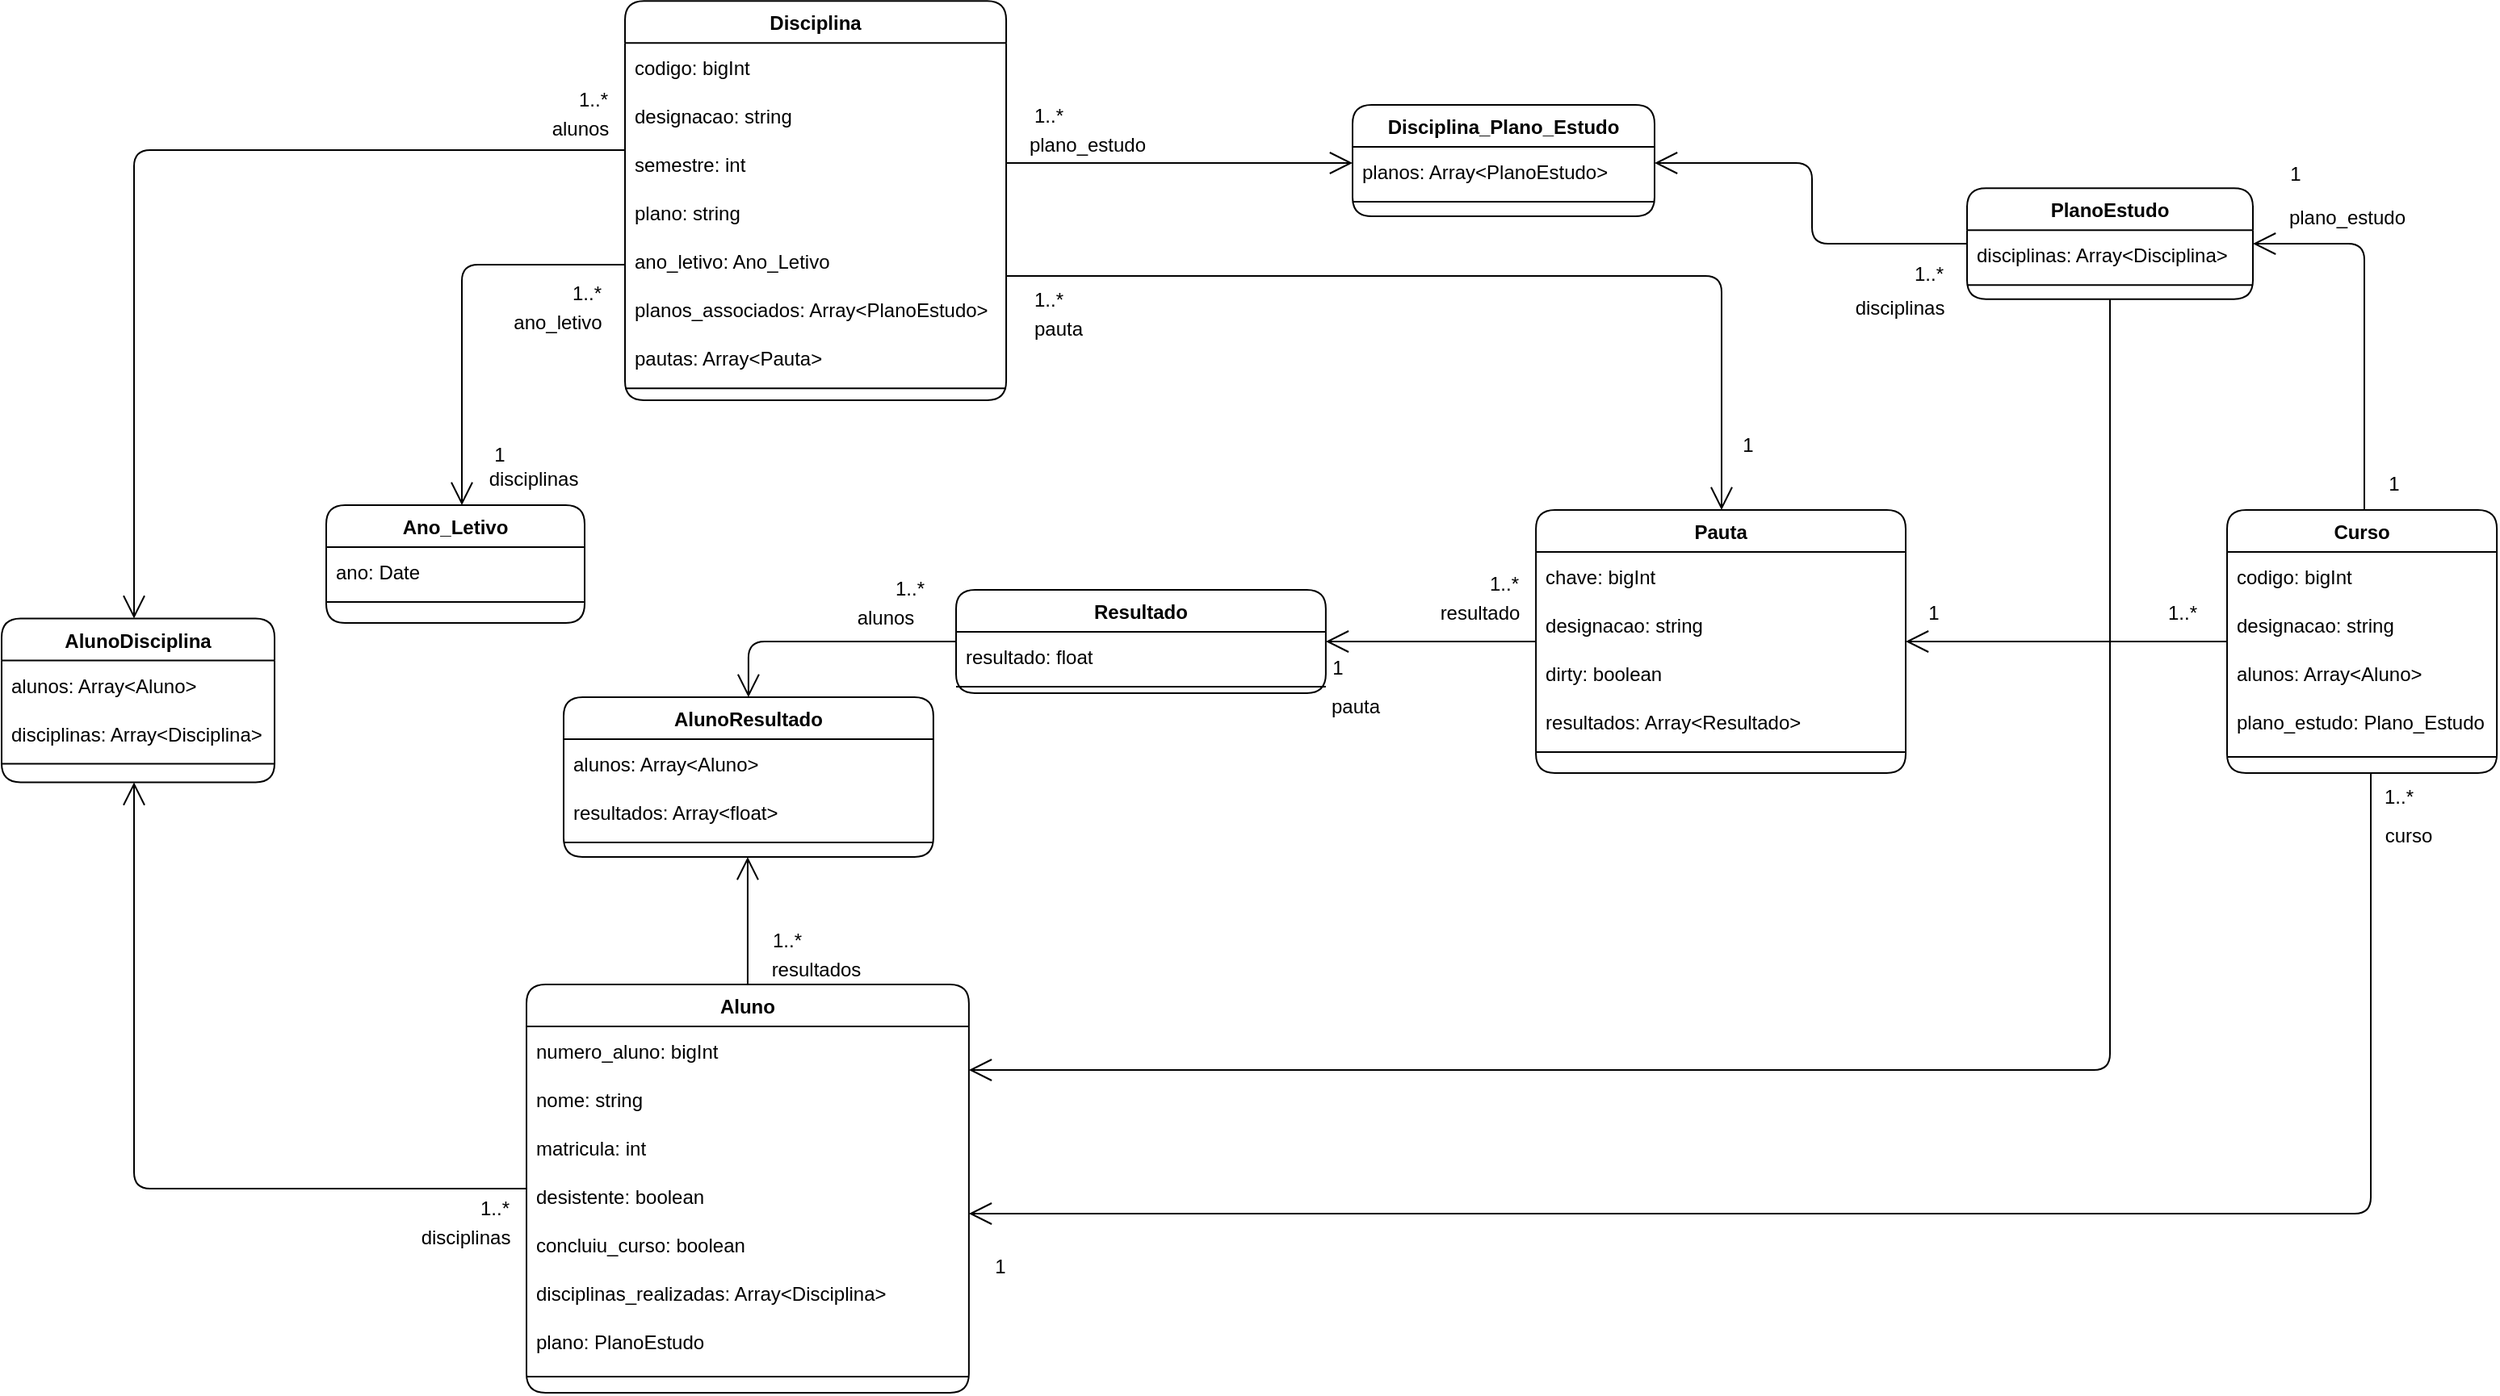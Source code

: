 <mxfile version="15.8.7" type="device" pages="2"><diagram id="C5RBs43oDa-KdzZeNtuy" name="Domain"><mxGraphModel dx="2878" dy="1065" grid="0" gridSize="10" guides="1" tooltips="1" connect="1" arrows="1" fold="1" page="0" pageScale="1" pageWidth="827" pageHeight="1169" background="#ffffff" math="0" shadow="0"><root><mxCell id="WIyWlLk6GJQsqaUBKTNV-0"/><mxCell id="WIyWlLk6GJQsqaUBKTNV-1" parent="WIyWlLk6GJQsqaUBKTNV-0"/><mxCell id="zkfFHV4jXpPFQw0GAbJ--6" value="Aluno" style="swimlane;fontStyle=1;align=center;verticalAlign=top;childLayout=stackLayout;horizontal=1;startSize=26;horizontalStack=0;resizeParent=1;resizeLast=0;collapsible=1;marginBottom=0;shadow=0;strokeWidth=1;rounded=1;" parent="WIyWlLk6GJQsqaUBKTNV-1" vertex="1"><mxGeometry x="-843" y="703" width="273.94" height="253" as="geometry"><mxRectangle x="130" y="380" width="160" height="26" as="alternateBounds"/></mxGeometry></mxCell><mxCell id="UR2TJBWsBLScbNiVcRSA-15" value="numero_aluno: bigInt" style="text;strokeColor=none;fillColor=none;align=left;verticalAlign=middle;spacingLeft=4;spacingRight=4;overflow=hidden;points=[[0,0.5],[1,0.5]];portConstraint=eastwest;rotatable=0;rounded=1;" parent="zkfFHV4jXpPFQw0GAbJ--6" vertex="1"><mxGeometry y="26" width="273.94" height="30" as="geometry"/></mxCell><mxCell id="UR2TJBWsBLScbNiVcRSA-27" value="nome: string" style="text;strokeColor=none;fillColor=none;align=left;verticalAlign=middle;spacingLeft=4;spacingRight=4;overflow=hidden;points=[[0,0.5],[1,0.5]];portConstraint=eastwest;rotatable=0;rounded=1;" parent="zkfFHV4jXpPFQw0GAbJ--6" vertex="1"><mxGeometry y="56" width="273.94" height="30" as="geometry"/></mxCell><mxCell id="UR2TJBWsBLScbNiVcRSA-31" value="matricula: int" style="text;strokeColor=none;fillColor=none;align=left;verticalAlign=middle;spacingLeft=4;spacingRight=4;overflow=hidden;points=[[0,0.5],[1,0.5]];portConstraint=eastwest;rotatable=0;rounded=1;" parent="zkfFHV4jXpPFQw0GAbJ--6" vertex="1"><mxGeometry y="86" width="273.94" height="30" as="geometry"/></mxCell><mxCell id="UR2TJBWsBLScbNiVcRSA-49" value="desistente: boolean" style="text;strokeColor=none;fillColor=none;align=left;verticalAlign=middle;spacingLeft=4;spacingRight=4;overflow=hidden;points=[[0,0.5],[1,0.5]];portConstraint=eastwest;rotatable=0;rounded=1;" parent="zkfFHV4jXpPFQw0GAbJ--6" vertex="1"><mxGeometry y="116" width="273.94" height="30" as="geometry"/></mxCell><mxCell id="Pr2icEyisTqmWsnyDcO9-23" value="concluiu_curso: boolean" style="text;strokeColor=none;fillColor=none;align=left;verticalAlign=middle;spacingLeft=4;spacingRight=4;overflow=hidden;points=[[0,0.5],[1,0.5]];portConstraint=eastwest;rotatable=0;rounded=1;" parent="zkfFHV4jXpPFQw0GAbJ--6" vertex="1"><mxGeometry y="146" width="273.94" height="30" as="geometry"/></mxCell><mxCell id="UR2TJBWsBLScbNiVcRSA-32" value="disciplinas_realizadas: Array&lt;Disciplina&gt;" style="text;strokeColor=none;fillColor=none;align=left;verticalAlign=middle;spacingLeft=4;spacingRight=4;overflow=hidden;points=[[0,0.5],[1,0.5]];portConstraint=eastwest;rotatable=0;rounded=1;" parent="zkfFHV4jXpPFQw0GAbJ--6" vertex="1"><mxGeometry y="176" width="273.94" height="30" as="geometry"/></mxCell><mxCell id="uTA94WAb0osCj5oo_hm_-12" value="plano: PlanoEstudo" style="text;strokeColor=none;fillColor=none;align=left;verticalAlign=middle;spacingLeft=4;spacingRight=4;overflow=hidden;points=[[0,0.5],[1,0.5]];portConstraint=eastwest;rotatable=0;rounded=1;" parent="zkfFHV4jXpPFQw0GAbJ--6" vertex="1"><mxGeometry y="206" width="273.94" height="30" as="geometry"/></mxCell><mxCell id="zkfFHV4jXpPFQw0GAbJ--9" value="" style="line;html=1;strokeWidth=1;align=left;verticalAlign=middle;spacingTop=-1;spacingLeft=3;spacingRight=3;rotatable=0;labelPosition=right;points=[];portConstraint=eastwest;rounded=1;" parent="zkfFHV4jXpPFQw0GAbJ--6" vertex="1"><mxGeometry y="236" width="273.94" height="14" as="geometry"/></mxCell><mxCell id="zkfFHV4jXpPFQw0GAbJ--13" value="Disciplina" style="swimlane;fontStyle=1;align=center;verticalAlign=top;childLayout=stackLayout;horizontal=1;startSize=26;horizontalStack=0;resizeParent=1;resizeLast=0;collapsible=1;marginBottom=0;shadow=0;strokeWidth=1;rounded=1;" parent="WIyWlLk6GJQsqaUBKTNV-1" vertex="1"><mxGeometry x="-782" y="93.63" width="236.03" height="247.37" as="geometry"><mxRectangle x="340" y="380" width="170" height="26" as="alternateBounds"/></mxGeometry></mxCell><mxCell id="UR2TJBWsBLScbNiVcRSA-8" value="codigo: bigInt" style="text;strokeColor=none;fillColor=none;align=left;verticalAlign=middle;spacingLeft=4;spacingRight=4;overflow=hidden;points=[[0,0.5],[1,0.5]];portConstraint=eastwest;rotatable=0;rounded=1;" parent="zkfFHV4jXpPFQw0GAbJ--13" vertex="1"><mxGeometry y="26" width="236.03" height="30" as="geometry"/></mxCell><mxCell id="UR2TJBWsBLScbNiVcRSA-9" value="designacao: string" style="text;strokeColor=none;fillColor=none;align=left;verticalAlign=middle;spacingLeft=4;spacingRight=4;overflow=hidden;points=[[0,0.5],[1,0.5]];portConstraint=eastwest;rotatable=0;rounded=1;" parent="zkfFHV4jXpPFQw0GAbJ--13" vertex="1"><mxGeometry y="56" width="236.03" height="30" as="geometry"/></mxCell><mxCell id="UR2TJBWsBLScbNiVcRSA-10" value="semestre: int" style="text;strokeColor=none;fillColor=none;align=left;verticalAlign=middle;spacingLeft=4;spacingRight=4;overflow=hidden;points=[[0,0.5],[1,0.5]];portConstraint=eastwest;rotatable=0;rounded=1;" parent="zkfFHV4jXpPFQw0GAbJ--13" vertex="1"><mxGeometry y="86" width="236.03" height="30" as="geometry"/></mxCell><mxCell id="UR2TJBWsBLScbNiVcRSA-11" value="plano: string" style="text;strokeColor=none;fillColor=none;align=left;verticalAlign=middle;spacingLeft=4;spacingRight=4;overflow=hidden;points=[[0,0.5],[1,0.5]];portConstraint=eastwest;rotatable=0;rounded=1;" parent="zkfFHV4jXpPFQw0GAbJ--13" vertex="1"><mxGeometry y="116" width="236.03" height="30" as="geometry"/></mxCell><mxCell id="DG8GQb8gX4Vhp76S3yIj-17" value="ano_letivo: Ano_Letivo" style="text;strokeColor=none;fillColor=none;align=left;verticalAlign=middle;spacingLeft=4;spacingRight=4;overflow=hidden;points=[[0,0.5],[1,0.5]];portConstraint=eastwest;rotatable=0;rounded=1;" parent="zkfFHV4jXpPFQw0GAbJ--13" vertex="1"><mxGeometry y="146" width="236.03" height="30" as="geometry"/></mxCell><mxCell id="5sU9hyj2ACR6eSn5Ot_G-29" value="planos_associados: Array&lt;PlanoEstudo&gt;" style="text;strokeColor=none;fillColor=none;align=left;verticalAlign=middle;spacingLeft=4;spacingRight=4;overflow=hidden;points=[[0,0.5],[1,0.5]];portConstraint=eastwest;rotatable=0;rounded=1;" parent="zkfFHV4jXpPFQw0GAbJ--13" vertex="1"><mxGeometry y="176" width="236.03" height="30" as="geometry"/></mxCell><mxCell id="5sU9hyj2ACR6eSn5Ot_G-30" value="pautas: Array&lt;Pauta&gt;" style="text;strokeColor=none;fillColor=none;align=left;verticalAlign=middle;spacingLeft=4;spacingRight=4;overflow=hidden;points=[[0,0.5],[1,0.5]];portConstraint=eastwest;rotatable=0;rounded=1;" parent="zkfFHV4jXpPFQw0GAbJ--13" vertex="1"><mxGeometry y="206" width="236.03" height="30" as="geometry"/></mxCell><mxCell id="zkfFHV4jXpPFQw0GAbJ--15" value="" style="line;html=1;strokeWidth=1;align=left;verticalAlign=middle;spacingTop=-1;spacingLeft=3;spacingRight=3;rotatable=0;labelPosition=right;points=[];portConstraint=eastwest;rounded=1;" parent="zkfFHV4jXpPFQw0GAbJ--13" vertex="1"><mxGeometry y="236" width="236.03" height="8" as="geometry"/></mxCell><mxCell id="zkfFHV4jXpPFQw0GAbJ--17" value="Curso" style="swimlane;fontStyle=1;align=center;verticalAlign=top;childLayout=stackLayout;horizontal=1;startSize=26;horizontalStack=0;resizeParent=1;resizeLast=0;collapsible=1;marginBottom=0;shadow=0;strokeWidth=1;rounded=1;" parent="WIyWlLk6GJQsqaUBKTNV-1" vertex="1"><mxGeometry x="210" y="409" width="167.06" height="163" as="geometry"><mxRectangle x="550" y="140" width="160" height="26" as="alternateBounds"/></mxGeometry></mxCell><mxCell id="uTA94WAb0osCj5oo_hm_-13" value="codigo: bigInt" style="text;strokeColor=none;fillColor=none;align=left;verticalAlign=middle;spacingLeft=4;spacingRight=4;overflow=hidden;points=[[0,0.5],[1,0.5]];portConstraint=eastwest;rotatable=0;rounded=1;" parent="zkfFHV4jXpPFQw0GAbJ--17" vertex="1"><mxGeometry y="26" width="167.06" height="30" as="geometry"/></mxCell><mxCell id="tkzi9m6gDOECTJgAiZ27-0" value="designacao: string" style="text;strokeColor=none;fillColor=none;align=left;verticalAlign=middle;spacingLeft=4;spacingRight=4;overflow=hidden;points=[[0,0.5],[1,0.5]];portConstraint=eastwest;rotatable=0;rounded=1;" parent="zkfFHV4jXpPFQw0GAbJ--17" vertex="1"><mxGeometry y="56" width="167.06" height="30" as="geometry"/></mxCell><mxCell id="UR2TJBWsBLScbNiVcRSA-45" value="alunos: Array&lt;Aluno&gt;" style="text;strokeColor=none;fillColor=none;align=left;verticalAlign=middle;spacingLeft=4;spacingRight=4;overflow=hidden;points=[[0,0.5],[1,0.5]];portConstraint=eastwest;rotatable=0;rounded=1;" parent="zkfFHV4jXpPFQw0GAbJ--17" vertex="1"><mxGeometry y="86" width="167.06" height="30" as="geometry"/></mxCell><mxCell id="UR2TJBWsBLScbNiVcRSA-46" value="plano_estudo: Plano_Estudo" style="text;strokeColor=none;fillColor=none;align=left;verticalAlign=middle;spacingLeft=4;spacingRight=4;overflow=hidden;points=[[0,0.5],[1,0.5]];portConstraint=eastwest;rotatable=0;rounded=1;" parent="zkfFHV4jXpPFQw0GAbJ--17" vertex="1"><mxGeometry y="116" width="167.06" height="30" as="geometry"/></mxCell><mxCell id="zkfFHV4jXpPFQw0GAbJ--23" value="" style="line;html=1;strokeWidth=1;align=left;verticalAlign=middle;spacingTop=-1;spacingLeft=3;spacingRight=3;rotatable=0;labelPosition=right;points=[];portConstraint=eastwest;rounded=1;" parent="zkfFHV4jXpPFQw0GAbJ--17" vertex="1"><mxGeometry y="146" width="167.06" height="14" as="geometry"/></mxCell><mxCell id="hwkee3ksfvGBxhX7THaI-0" value="PlanoEstudo" style="swimlane;fontStyle=1;align=center;verticalAlign=top;childLayout=stackLayout;horizontal=1;startSize=26;horizontalStack=0;resizeParent=1;resizeLast=0;collapsible=1;marginBottom=0;shadow=0;strokeWidth=1;rounded=1;" parent="WIyWlLk6GJQsqaUBKTNV-1" vertex="1"><mxGeometry x="49" y="209.63" width="177" height="68.75" as="geometry"><mxRectangle x="550" y="140" width="160" height="26" as="alternateBounds"/></mxGeometry></mxCell><mxCell id="UR2TJBWsBLScbNiVcRSA-47" value="disciplinas: Array&lt;Disciplina&gt;" style="text;strokeColor=none;fillColor=none;align=left;verticalAlign=middle;spacingLeft=4;spacingRight=4;overflow=hidden;points=[[0,0.5],[1,0.5]];portConstraint=eastwest;rotatable=0;rounded=1;" parent="hwkee3ksfvGBxhX7THaI-0" vertex="1"><mxGeometry y="26" width="177" height="30" as="geometry"/></mxCell><mxCell id="hwkee3ksfvGBxhX7THaI-6" value="" style="line;html=1;strokeWidth=1;align=left;verticalAlign=middle;spacingTop=-1;spacingLeft=3;spacingRight=3;rotatable=0;labelPosition=right;points=[];portConstraint=eastwest;rounded=1;" parent="hwkee3ksfvGBxhX7THaI-0" vertex="1"><mxGeometry y="56" width="177" height="8" as="geometry"/></mxCell><mxCell id="hwkee3ksfvGBxhX7THaI-19" value="" style="endArrow=open;endFill=1;endSize=12;html=1;edgeStyle=orthogonalEdgeStyle;" parent="WIyWlLk6GJQsqaUBKTNV-1" source="zkfFHV4jXpPFQw0GAbJ--17" target="hwkee3ksfvGBxhX7THaI-0" edge="1"><mxGeometry width="160" relative="1" as="geometry"><mxPoint x="247.94" y="795" as="sourcePoint"/><mxPoint x="317.94" y="785" as="targetPoint"/><Array as="points"><mxPoint x="295" y="319"/><mxPoint x="295" y="319"/></Array></mxGeometry></mxCell><mxCell id="hwkee3ksfvGBxhX7THaI-20" value="Pauta" style="swimlane;fontStyle=1;align=center;verticalAlign=top;childLayout=stackLayout;horizontal=1;startSize=26;horizontalStack=0;resizeParent=1;resizeLast=0;collapsible=1;marginBottom=0;shadow=0;strokeWidth=1;rounded=1;" parent="WIyWlLk6GJQsqaUBKTNV-1" vertex="1"><mxGeometry x="-217.94" y="409" width="228.94" height="163" as="geometry"><mxRectangle x="130" y="380" width="160" height="26" as="alternateBounds"/></mxGeometry></mxCell><mxCell id="7ceqqwsO9wFEYcHVzH23-0" value="chave: bigInt" style="text;strokeColor=none;fillColor=none;align=left;verticalAlign=middle;spacingLeft=4;spacingRight=4;overflow=hidden;points=[[0,0.5],[1,0.5]];portConstraint=eastwest;rotatable=0;rounded=1;" parent="hwkee3ksfvGBxhX7THaI-20" vertex="1"><mxGeometry y="26" width="228.94" height="30" as="geometry"/></mxCell><mxCell id="7ceqqwsO9wFEYcHVzH23-1" value="designacao: string" style="text;strokeColor=none;fillColor=none;align=left;verticalAlign=middle;spacingLeft=4;spacingRight=4;overflow=hidden;points=[[0,0.5],[1,0.5]];portConstraint=eastwest;rotatable=0;rounded=1;" parent="hwkee3ksfvGBxhX7THaI-20" vertex="1"><mxGeometry y="56" width="228.94" height="30" as="geometry"/></mxCell><mxCell id="UR2TJBWsBLScbNiVcRSA-25" value="dirty: boolean" style="text;strokeColor=none;fillColor=none;align=left;verticalAlign=middle;spacingLeft=4;spacingRight=4;overflow=hidden;points=[[0,0.5],[1,0.5]];portConstraint=eastwest;rotatable=0;rounded=1;" parent="hwkee3ksfvGBxhX7THaI-20" vertex="1"><mxGeometry y="86" width="228.94" height="30" as="geometry"/></mxCell><mxCell id="Pr2icEyisTqmWsnyDcO9-25" value="resultados: Array&lt;Resultado&gt;" style="text;strokeColor=none;fillColor=none;align=left;verticalAlign=middle;spacingLeft=4;spacingRight=4;overflow=hidden;points=[[0,0.5],[1,0.5]];portConstraint=eastwest;rotatable=0;rounded=1;" parent="hwkee3ksfvGBxhX7THaI-20" vertex="1"><mxGeometry y="116" width="228.94" height="30" as="geometry"/></mxCell><mxCell id="hwkee3ksfvGBxhX7THaI-21" value="" style="line;html=1;strokeWidth=1;align=left;verticalAlign=middle;spacingTop=-1;spacingLeft=3;spacingRight=3;rotatable=0;labelPosition=right;points=[];portConstraint=eastwest;rounded=1;" parent="hwkee3ksfvGBxhX7THaI-20" vertex="1"><mxGeometry y="146" width="228.94" height="8" as="geometry"/></mxCell><mxCell id="hwkee3ksfvGBxhX7THaI-27" value="" style="endArrow=open;endFill=1;endSize=12;html=1;edgeStyle=orthogonalEdgeStyle;" parent="WIyWlLk6GJQsqaUBKTNV-1" source="zkfFHV4jXpPFQw0GAbJ--13" target="UR2TJBWsBLScbNiVcRSA-34" edge="1"><mxGeometry width="160" relative="1" as="geometry"><mxPoint x="-290" y="784" as="sourcePoint"/><mxPoint x="-1013" y="295" as="targetPoint"/><Array as="points"><mxPoint x="-1086" y="186"/></Array></mxGeometry></mxCell><mxCell id="hwkee3ksfvGBxhX7THaI-58" value="" style="endArrow=open;endFill=1;endSize=12;html=1;edgeStyle=orthogonalEdgeStyle;strokeColor=default;" parent="WIyWlLk6GJQsqaUBKTNV-1" source="zkfFHV4jXpPFQw0GAbJ--17" target="zkfFHV4jXpPFQw0GAbJ--6" edge="1"><mxGeometry width="160" relative="1" as="geometry"><mxPoint x="-20" y="580" as="sourcePoint"/><mxPoint x="140" y="580" as="targetPoint"/><Array as="points"><mxPoint x="299" y="845"/></Array></mxGeometry></mxCell><mxCell id="UR2TJBWsBLScbNiVcRSA-34" value="AlunoDisciplina" style="swimlane;fontStyle=1;align=center;verticalAlign=top;childLayout=stackLayout;horizontal=1;startSize=26;horizontalStack=0;resizeParent=1;resizeLast=0;collapsible=1;marginBottom=0;shadow=0;strokeWidth=1;rounded=1;" parent="WIyWlLk6GJQsqaUBKTNV-1" vertex="1"><mxGeometry x="-1168" y="476.25" width="169" height="101.5" as="geometry"><mxRectangle x="130" y="380" width="160" height="26" as="alternateBounds"/></mxGeometry></mxCell><mxCell id="UR2TJBWsBLScbNiVcRSA-43" value="alunos: Array&lt;Aluno&gt;" style="text;strokeColor=none;fillColor=none;align=left;verticalAlign=middle;spacingLeft=4;spacingRight=4;overflow=hidden;points=[[0,0.5],[1,0.5]];portConstraint=eastwest;rotatable=0;rounded=1;" parent="UR2TJBWsBLScbNiVcRSA-34" vertex="1"><mxGeometry y="26" width="169" height="30" as="geometry"/></mxCell><mxCell id="UR2TJBWsBLScbNiVcRSA-42" value="disciplinas: Array&lt;Disciplina&gt;" style="text;strokeColor=none;fillColor=none;align=left;verticalAlign=middle;spacingLeft=4;spacingRight=4;overflow=hidden;points=[[0,0.5],[1,0.5]];portConstraint=eastwest;rotatable=0;rounded=1;" parent="UR2TJBWsBLScbNiVcRSA-34" vertex="1"><mxGeometry y="56" width="169" height="30" as="geometry"/></mxCell><mxCell id="UR2TJBWsBLScbNiVcRSA-41" value="" style="line;html=1;strokeWidth=1;align=left;verticalAlign=middle;spacingTop=-1;spacingLeft=3;spacingRight=3;rotatable=0;labelPosition=right;points=[];portConstraint=eastwest;rounded=1;" parent="UR2TJBWsBLScbNiVcRSA-34" vertex="1"><mxGeometry y="86" width="169" height="8" as="geometry"/></mxCell><mxCell id="uTA94WAb0osCj5oo_hm_-15" value="" style="endArrow=open;endFill=1;endSize=12;html=1;rounded=1;edgeStyle=orthogonalEdgeStyle;" parent="WIyWlLk6GJQsqaUBKTNV-1" source="zkfFHV4jXpPFQw0GAbJ--17" target="hwkee3ksfvGBxhX7THaI-20" edge="1"><mxGeometry width="160" relative="1" as="geometry"><mxPoint x="-132" y="597" as="sourcePoint"/><mxPoint x="28" y="597" as="targetPoint"/><Array as="points"><mxPoint x="90" y="491"/><mxPoint x="90" y="491"/></Array></mxGeometry></mxCell><mxCell id="uTA94WAb0osCj5oo_hm_-22" value="" style="endArrow=open;endFill=1;endSize=12;html=1;rounded=1;edgeStyle=orthogonalEdgeStyle;" parent="WIyWlLk6GJQsqaUBKTNV-1" source="zkfFHV4jXpPFQw0GAbJ--6" target="UR2TJBWsBLScbNiVcRSA-34" edge="1"><mxGeometry width="160" relative="1" as="geometry"><mxPoint x="-422" y="642" as="sourcePoint"/><mxPoint x="-262" y="642" as="targetPoint"/><Array as="points"><mxPoint x="-1086" y="829"/></Array></mxGeometry></mxCell><mxCell id="6FzKPT1XtyOvHzaRBiAs-8" value="1" style="text;html=1;align=center;verticalAlign=middle;resizable=0;points=[];autosize=1;strokeColor=none;fillColor=none;" parent="WIyWlLk6GJQsqaUBKTNV-1" vertex="1"><mxGeometry x="243" y="191.63" width="17" height="18" as="geometry"/></mxCell><mxCell id="6FzKPT1XtyOvHzaRBiAs-9" value="plano_estudo" style="text;html=1;align=center;verticalAlign=middle;resizable=0;points=[];autosize=1;strokeColor=none;fillColor=none;" parent="WIyWlLk6GJQsqaUBKTNV-1" vertex="1"><mxGeometry x="243" y="219" width="82" height="18" as="geometry"/></mxCell><mxCell id="6FzKPT1XtyOvHzaRBiAs-11" value="1" style="text;html=1;align=center;verticalAlign=middle;resizable=0;points=[];autosize=1;strokeColor=none;fillColor=none;" parent="WIyWlLk6GJQsqaUBKTNV-1" vertex="1"><mxGeometry x="-559" y="869" width="17" height="18" as="geometry"/></mxCell><mxCell id="6FzKPT1XtyOvHzaRBiAs-13" value="curso" style="text;html=1;align=center;verticalAlign=middle;resizable=0;points=[];autosize=1;strokeColor=none;fillColor=none;" parent="WIyWlLk6GJQsqaUBKTNV-1" vertex="1"><mxGeometry x="302" y="602" width="39" height="18" as="geometry"/></mxCell><mxCell id="6FzKPT1XtyOvHzaRBiAs-14" value="1..*" style="text;html=1;align=center;verticalAlign=middle;resizable=0;points=[];autosize=1;strokeColor=none;fillColor=none;" parent="WIyWlLk6GJQsqaUBKTNV-1" vertex="1"><mxGeometry x="302" y="578" width="28" height="18" as="geometry"/></mxCell><mxCell id="6FzKPT1XtyOvHzaRBiAs-26" value="1..*" style="text;html=1;align=center;verticalAlign=middle;resizable=0;points=[];autosize=1;strokeColor=none;fillColor=none;" parent="WIyWlLk6GJQsqaUBKTNV-1" vertex="1"><mxGeometry x="-877" y="833" width="28" height="18" as="geometry"/></mxCell><mxCell id="6FzKPT1XtyOvHzaRBiAs-39" value="1..*" style="text;html=1;align=center;verticalAlign=middle;resizable=0;points=[];autosize=1;strokeColor=none;fillColor=none;" parent="WIyWlLk6GJQsqaUBKTNV-1" vertex="1"><mxGeometry x="-816" y="146" width="28" height="18" as="geometry"/></mxCell><mxCell id="6FzKPT1XtyOvHzaRBiAs-46" value="1..*" style="text;html=1;align=center;verticalAlign=middle;resizable=0;points=[];autosize=1;strokeColor=none;fillColor=none;" parent="WIyWlLk6GJQsqaUBKTNV-1" vertex="1"><mxGeometry x="-534" y="270" width="28" height="18" as="geometry"/></mxCell><mxCell id="6FzKPT1XtyOvHzaRBiAs-48" value="1" style="text;html=1;align=center;verticalAlign=middle;resizable=0;points=[];autosize=1;strokeColor=none;fillColor=none;" parent="WIyWlLk6GJQsqaUBKTNV-1" vertex="1"><mxGeometry x="-96" y="360" width="17" height="18" as="geometry"/></mxCell><mxCell id="Cous7RWv1DzX8QVO5OMC-1" value="1..*" style="text;html=1;align=center;verticalAlign=middle;resizable=0;points=[];autosize=1;strokeColor=none;fillColor=none;fontColor=default;" parent="WIyWlLk6GJQsqaUBKTNV-1" vertex="1"><mxGeometry x="168" y="464" width="28" height="18" as="geometry"/></mxCell><mxCell id="Cous7RWv1DzX8QVO5OMC-2" value="1" style="text;html=1;align=center;verticalAlign=middle;resizable=0;points=[];autosize=1;strokeColor=none;fillColor=none;fontColor=default;" parent="WIyWlLk6GJQsqaUBKTNV-1" vertex="1"><mxGeometry x="19" y="464" width="17" height="18" as="geometry"/></mxCell><mxCell id="DG8GQb8gX4Vhp76S3yIj-0" value="Ano_Letivo" style="swimlane;fontStyle=1;align=center;verticalAlign=top;childLayout=stackLayout;horizontal=1;startSize=26;horizontalStack=0;resizeParent=1;resizeLast=0;collapsible=1;marginBottom=0;shadow=0;strokeWidth=1;rounded=1;" parent="WIyWlLk6GJQsqaUBKTNV-1" vertex="1"><mxGeometry x="-967" y="406" width="160" height="73" as="geometry"><mxRectangle x="340" y="380" width="170" height="26" as="alternateBounds"/></mxGeometry></mxCell><mxCell id="DG8GQb8gX4Vhp76S3yIj-6" value="ano: Date" style="text;strokeColor=none;fillColor=none;align=left;verticalAlign=middle;spacingLeft=4;spacingRight=4;overflow=hidden;points=[[0,0.5],[1,0.5]];portConstraint=eastwest;rotatable=0;rounded=1;" parent="DG8GQb8gX4Vhp76S3yIj-0" vertex="1"><mxGeometry y="26" width="160" height="30" as="geometry"/></mxCell><mxCell id="DG8GQb8gX4Vhp76S3yIj-7" value="" style="line;html=1;strokeWidth=1;align=left;verticalAlign=middle;spacingTop=-1;spacingLeft=3;spacingRight=3;rotatable=0;labelPosition=right;points=[];portConstraint=eastwest;rounded=1;" parent="DG8GQb8gX4Vhp76S3yIj-0" vertex="1"><mxGeometry y="56" width="160" height="8" as="geometry"/></mxCell><mxCell id="DG8GQb8gX4Vhp76S3yIj-12" value="" style="endArrow=open;endFill=1;endSize=12;html=1;rounded=1;edgeStyle=orthogonalEdgeStyle;" parent="WIyWlLk6GJQsqaUBKTNV-1" source="zkfFHV4jXpPFQw0GAbJ--13" target="DG8GQb8gX4Vhp76S3yIj-0" edge="1"><mxGeometry width="160" relative="1" as="geometry"><mxPoint x="-405" y="702.5" as="sourcePoint"/><mxPoint x="-405" y="562" as="targetPoint"/><Array as="points"><mxPoint x="-883" y="257"/></Array></mxGeometry></mxCell><mxCell id="DG8GQb8gX4Vhp76S3yIj-23" value="1..*" style="text;html=1;align=center;verticalAlign=middle;resizable=0;points=[];autosize=1;strokeColor=none;fillColor=none;" parent="WIyWlLk6GJQsqaUBKTNV-1" vertex="1"><mxGeometry x="-820" y="266" width="28" height="18" as="geometry"/></mxCell><mxCell id="DG8GQb8gX4Vhp76S3yIj-24" value="1" style="text;html=1;align=center;verticalAlign=middle;resizable=0;points=[];autosize=1;strokeColor=none;fillColor=none;" parent="WIyWlLk6GJQsqaUBKTNV-1" vertex="1"><mxGeometry x="-869" y="366" width="17" height="18" as="geometry"/></mxCell><mxCell id="P2CmxcCS_NIlpj2zQUe2-17" value="Resultado" style="swimlane;fontStyle=1;align=center;verticalAlign=top;childLayout=stackLayout;horizontal=1;startSize=26;horizontalStack=0;resizeParent=1;resizeLast=0;collapsible=1;marginBottom=0;shadow=0;strokeWidth=1;rounded=1;" parent="WIyWlLk6GJQsqaUBKTNV-1" vertex="1"><mxGeometry x="-577" y="458.5" width="228.94" height="64" as="geometry"><mxRectangle x="130" y="380" width="160" height="26" as="alternateBounds"/></mxGeometry></mxCell><mxCell id="sRa96SJsphpk7ppWmbJX-9" value="resultado: float" style="text;strokeColor=none;fillColor=none;align=left;verticalAlign=middle;spacingLeft=4;spacingRight=4;overflow=hidden;points=[[0,0.5],[1,0.5]];portConstraint=eastwest;rotatable=0;rounded=1;" vertex="1" parent="P2CmxcCS_NIlpj2zQUe2-17"><mxGeometry y="26" width="228.94" height="30" as="geometry"/></mxCell><mxCell id="P2CmxcCS_NIlpj2zQUe2-23" value="" style="line;html=1;strokeWidth=1;align=left;verticalAlign=middle;spacingTop=-1;spacingLeft=3;spacingRight=3;rotatable=0;labelPosition=right;points=[];portConstraint=eastwest;rounded=1;" parent="P2CmxcCS_NIlpj2zQUe2-17" vertex="1"><mxGeometry y="56" width="228.94" height="8" as="geometry"/></mxCell><mxCell id="P2CmxcCS_NIlpj2zQUe2-24" value="" style="endArrow=open;endFill=1;endSize=12;html=1;rounded=1;edgeStyle=orthogonalEdgeStyle;" parent="WIyWlLk6GJQsqaUBKTNV-1" source="hwkee3ksfvGBxhX7THaI-20" target="P2CmxcCS_NIlpj2zQUe2-17" edge="1"><mxGeometry width="160" relative="1" as="geometry"><mxPoint x="225" y="443" as="sourcePoint"/><mxPoint x="21" y="518" as="targetPoint"/><Array as="points"/></mxGeometry></mxCell><mxCell id="P2CmxcCS_NIlpj2zQUe2-26" value="" style="endArrow=open;endFill=1;endSize=12;html=1;rounded=1;edgeStyle=orthogonalEdgeStyle;" parent="WIyWlLk6GJQsqaUBKTNV-1" source="zkfFHV4jXpPFQw0GAbJ--6" target="sRa96SJsphpk7ppWmbJX-1" edge="1"><mxGeometry width="160" relative="1" as="geometry"><mxPoint x="-207.94" y="528" as="sourcePoint"/><mxPoint x="-284.29" y="528" as="targetPoint"/><Array as="points"><mxPoint x="-706" y="565"/></Array></mxGeometry></mxCell><mxCell id="Pr2icEyisTqmWsnyDcO9-0" value="" style="endArrow=open;endFill=1;endSize=12;html=1;rounded=1;edgeStyle=orthogonalEdgeStyle;" parent="WIyWlLk6GJQsqaUBKTNV-1" source="zkfFHV4jXpPFQw0GAbJ--13" target="hwkee3ksfvGBxhX7THaI-20" edge="1"><mxGeometry width="160" relative="1" as="geometry"><mxPoint x="-484.53" y="309" as="sourcePoint"/><mxPoint x="-761" y="309" as="targetPoint"/><Array as="points"><mxPoint x="-103" y="264"/></Array></mxGeometry></mxCell><mxCell id="Pr2icEyisTqmWsnyDcO9-1" value="pauta" style="text;html=1;align=center;verticalAlign=middle;resizable=0;points=[];autosize=1;strokeColor=none;fillColor=none;" parent="WIyWlLk6GJQsqaUBKTNV-1" vertex="1"><mxGeometry x="-534" y="288" width="40" height="18" as="geometry"/></mxCell><mxCell id="Pr2icEyisTqmWsnyDcO9-2" value="Disciplina_Plano_Estudo" style="swimlane;fontStyle=1;align=center;verticalAlign=top;childLayout=stackLayout;horizontal=1;startSize=26;horizontalStack=0;resizeParent=1;resizeLast=0;collapsible=1;marginBottom=0;shadow=0;strokeWidth=1;rounded=1;" parent="WIyWlLk6GJQsqaUBKTNV-1" vertex="1"><mxGeometry x="-331.5" y="158" width="187" height="69" as="geometry"><mxRectangle x="340" y="380" width="170" height="26" as="alternateBounds"/></mxGeometry></mxCell><mxCell id="Pr2icEyisTqmWsnyDcO9-3" value="planos: Array&lt;PlanoEstudo&gt;" style="text;strokeColor=none;fillColor=none;align=left;verticalAlign=middle;spacingLeft=4;spacingRight=4;overflow=hidden;points=[[0,0.5],[1,0.5]];portConstraint=eastwest;rotatable=0;rounded=1;" parent="Pr2icEyisTqmWsnyDcO9-2" vertex="1"><mxGeometry y="26" width="187" height="30" as="geometry"/></mxCell><mxCell id="Pr2icEyisTqmWsnyDcO9-9" value="" style="line;html=1;strokeWidth=1;align=left;verticalAlign=middle;spacingTop=-1;spacingLeft=3;spacingRight=3;rotatable=0;labelPosition=right;points=[];portConstraint=eastwest;rounded=1;" parent="Pr2icEyisTqmWsnyDcO9-2" vertex="1"><mxGeometry y="56" width="187" height="8" as="geometry"/></mxCell><mxCell id="Pr2icEyisTqmWsnyDcO9-18" value="" style="endArrow=open;endFill=1;endSize=12;html=1;edgeStyle=orthogonalEdgeStyle;" parent="WIyWlLk6GJQsqaUBKTNV-1" source="hwkee3ksfvGBxhX7THaI-0" target="Pr2icEyisTqmWsnyDcO9-2" edge="1"><mxGeometry width="160" relative="1" as="geometry"><mxPoint x="109.5" y="801.25" as="sourcePoint"/><mxPoint x="-324.53" y="200" as="targetPoint"/><Array as="points"><mxPoint x="-47" y="244"/><mxPoint x="-47" y="194"/></Array></mxGeometry></mxCell><mxCell id="Pr2icEyisTqmWsnyDcO9-19" value="1" style="text;html=1;align=center;verticalAlign=middle;resizable=0;points=[];autosize=1;strokeColor=none;fillColor=none;" parent="WIyWlLk6GJQsqaUBKTNV-1" vertex="1"><mxGeometry x="304" y="384" width="17" height="18" as="geometry"/></mxCell><mxCell id="Pr2icEyisTqmWsnyDcO9-20" value="" style="endArrow=open;endFill=1;endSize=12;html=1;rounded=1;edgeStyle=orthogonalEdgeStyle;" parent="WIyWlLk6GJQsqaUBKTNV-1" source="zkfFHV4jXpPFQw0GAbJ--13" target="Pr2icEyisTqmWsnyDcO9-2" edge="1"><mxGeometry width="160" relative="1" as="geometry"><mxPoint x="-324.53" y="319" as="sourcePoint"/><mxPoint x="-93" y="419" as="targetPoint"/><Array as="points"><mxPoint x="-477" y="194"/><mxPoint x="-477" y="194"/></Array></mxGeometry></mxCell><mxCell id="Pr2icEyisTqmWsnyDcO9-21" value="1..*" style="text;html=1;align=center;verticalAlign=middle;resizable=0;points=[];autosize=1;strokeColor=none;fillColor=none;" parent="WIyWlLk6GJQsqaUBKTNV-1" vertex="1"><mxGeometry x="-534" y="155.63" width="28" height="18" as="geometry"/></mxCell><mxCell id="Pr2icEyisTqmWsnyDcO9-22" value="1..*" style="text;html=1;align=center;verticalAlign=middle;resizable=0;points=[];autosize=1;strokeColor=none;fillColor=none;" parent="WIyWlLk6GJQsqaUBKTNV-1" vertex="1"><mxGeometry x="11" y="254" width="28" height="18" as="geometry"/></mxCell><mxCell id="5sU9hyj2ACR6eSn5Ot_G-9" value="1..*" style="text;html=1;align=center;verticalAlign=middle;resizable=0;points=[];autosize=1;strokeColor=none;fillColor=none;" parent="WIyWlLk6GJQsqaUBKTNV-1" vertex="1"><mxGeometry x="-696.48" y="667" width="28" height="18" as="geometry"/></mxCell><mxCell id="5sU9hyj2ACR6eSn5Ot_G-10" value="1..*" style="text;html=1;align=center;verticalAlign=middle;resizable=0;points=[];autosize=1;strokeColor=none;fillColor=none;" parent="WIyWlLk6GJQsqaUBKTNV-1" vertex="1"><mxGeometry x="-252" y="446" width="28" height="18" as="geometry"/></mxCell><mxCell id="5sU9hyj2ACR6eSn5Ot_G-12" value="1" style="text;html=1;align=center;verticalAlign=middle;resizable=0;points=[];autosize=1;strokeColor=none;fillColor=none;" parent="WIyWlLk6GJQsqaUBKTNV-1" vertex="1"><mxGeometry x="-350" y="498" width="17" height="18" as="geometry"/></mxCell><mxCell id="5sU9hyj2ACR6eSn5Ot_G-17" value="pauta" style="text;html=1;align=center;verticalAlign=middle;resizable=0;points=[];autosize=1;strokeColor=none;fillColor=none;" parent="WIyWlLk6GJQsqaUBKTNV-1" vertex="1"><mxGeometry x="-350" y="522" width="40" height="18" as="geometry"/></mxCell><mxCell id="5sU9hyj2ACR6eSn5Ot_G-19" value="resultado" style="text;html=1;align=center;verticalAlign=middle;resizable=0;points=[];autosize=1;strokeColor=none;fillColor=none;" parent="WIyWlLk6GJQsqaUBKTNV-1" vertex="1"><mxGeometry x="-283" y="464" width="59" height="18" as="geometry"/></mxCell><mxCell id="5sU9hyj2ACR6eSn5Ot_G-21" value="disciplinas" style="text;html=1;align=center;verticalAlign=middle;resizable=0;points=[];autosize=1;strokeColor=none;fillColor=none;" parent="WIyWlLk6GJQsqaUBKTNV-1" vertex="1"><mxGeometry x="-914" y="851" width="65" height="18" as="geometry"/></mxCell><mxCell id="5sU9hyj2ACR6eSn5Ot_G-22" value="alunos" style="text;html=1;align=center;verticalAlign=middle;resizable=0;points=[];autosize=1;strokeColor=none;fillColor=none;" parent="WIyWlLk6GJQsqaUBKTNV-1" vertex="1"><mxGeometry x="-833" y="164" width="45" height="18" as="geometry"/></mxCell><mxCell id="5sU9hyj2ACR6eSn5Ot_G-24" value="disciplinas" style="text;html=1;align=center;verticalAlign=middle;resizable=0;points=[];autosize=1;strokeColor=none;fillColor=none;" parent="WIyWlLk6GJQsqaUBKTNV-1" vertex="1"><mxGeometry x="-872" y="381" width="65" height="18" as="geometry"/></mxCell><mxCell id="5sU9hyj2ACR6eSn5Ot_G-25" value="plano_estudo" style="text;html=1;align=center;verticalAlign=middle;resizable=0;points=[];autosize=1;strokeColor=none;fillColor=none;" parent="WIyWlLk6GJQsqaUBKTNV-1" vertex="1"><mxGeometry x="-537.5" y="173.63" width="82" height="18" as="geometry"/></mxCell><mxCell id="5sU9hyj2ACR6eSn5Ot_G-26" value="disciplinas" style="text;html=1;align=center;verticalAlign=middle;resizable=0;points=[];autosize=1;strokeColor=none;fillColor=none;" parent="WIyWlLk6GJQsqaUBKTNV-1" vertex="1"><mxGeometry x="-26" y="275" width="65" height="18" as="geometry"/></mxCell><mxCell id="5sU9hyj2ACR6eSn5Ot_G-27" value="ano_letivo" style="text;html=1;align=center;verticalAlign=middle;resizable=0;points=[];autosize=1;strokeColor=none;fillColor=none;" parent="WIyWlLk6GJQsqaUBKTNV-1" vertex="1"><mxGeometry x="-857" y="284" width="65" height="18" as="geometry"/></mxCell><mxCell id="bz9YFu2AyxumV_7o19_A-0" value="" style="endArrow=open;endFill=1;endSize=12;html=1;edgeStyle=orthogonalEdgeStyle;strokeColor=default;" edge="1" parent="WIyWlLk6GJQsqaUBKTNV-1" source="hwkee3ksfvGBxhX7THaI-0" target="zkfFHV4jXpPFQw0GAbJ--6"><mxGeometry width="160" relative="1" as="geometry"><mxPoint x="309" y="582" as="sourcePoint"/><mxPoint x="-559.06" y="864.0" as="targetPoint"/><Array as="points"><mxPoint x="138" y="756"/></Array></mxGeometry></mxCell><mxCell id="sRa96SJsphpk7ppWmbJX-1" value="AlunoResultado" style="swimlane;fontStyle=1;align=center;verticalAlign=top;childLayout=stackLayout;horizontal=1;startSize=26;horizontalStack=0;resizeParent=1;resizeLast=0;collapsible=1;marginBottom=0;shadow=0;strokeWidth=1;rounded=1;" vertex="1" parent="WIyWlLk6GJQsqaUBKTNV-1"><mxGeometry x="-820" y="525" width="228.94" height="99" as="geometry"><mxRectangle x="130" y="380" width="160" height="26" as="alternateBounds"/></mxGeometry></mxCell><mxCell id="sRa96SJsphpk7ppWmbJX-2" value="alunos: Array&lt;Aluno&gt;" style="text;strokeColor=none;fillColor=none;align=left;verticalAlign=middle;spacingLeft=4;spacingRight=4;overflow=hidden;points=[[0,0.5],[1,0.5]];portConstraint=eastwest;rotatable=0;rounded=1;" vertex="1" parent="sRa96SJsphpk7ppWmbJX-1"><mxGeometry y="26" width="228.94" height="30" as="geometry"/></mxCell><mxCell id="sRa96SJsphpk7ppWmbJX-3" value="resultados: Array&lt;float&gt;" style="text;strokeColor=none;fillColor=none;align=left;verticalAlign=middle;spacingLeft=4;spacingRight=4;overflow=hidden;points=[[0,0.5],[1,0.5]];portConstraint=eastwest;rotatable=0;rounded=1;" vertex="1" parent="sRa96SJsphpk7ppWmbJX-1"><mxGeometry y="56" width="228.94" height="30" as="geometry"/></mxCell><mxCell id="sRa96SJsphpk7ppWmbJX-4" value="" style="line;html=1;strokeWidth=1;align=left;verticalAlign=middle;spacingTop=-1;spacingLeft=3;spacingRight=3;rotatable=0;labelPosition=right;points=[];portConstraint=eastwest;rounded=1;" vertex="1" parent="sRa96SJsphpk7ppWmbJX-1"><mxGeometry y="86" width="228.94" height="8" as="geometry"/></mxCell><mxCell id="sRa96SJsphpk7ppWmbJX-5" value="" style="endArrow=open;endFill=1;endSize=12;html=1;rounded=1;edgeStyle=orthogonalEdgeStyle;" edge="1" parent="WIyWlLk6GJQsqaUBKTNV-1" source="P2CmxcCS_NIlpj2zQUe2-17" target="sRa96SJsphpk7ppWmbJX-1"><mxGeometry width="160" relative="1" as="geometry"><mxPoint x="-207.94" y="500.5" as="sourcePoint"/><mxPoint x="-689" y="491" as="targetPoint"/><Array as="points"/></mxGeometry></mxCell><mxCell id="sRa96SJsphpk7ppWmbJX-6" value="1..*" style="text;html=1;align=center;verticalAlign=middle;resizable=0;points=[];autosize=1;strokeColor=none;fillColor=none;" vertex="1" parent="WIyWlLk6GJQsqaUBKTNV-1"><mxGeometry x="-619.56" y="449" width="28" height="18" as="geometry"/></mxCell><mxCell id="sRa96SJsphpk7ppWmbJX-7" value="alunos" style="text;html=1;align=center;verticalAlign=middle;resizable=0;points=[];autosize=1;strokeColor=none;fillColor=none;" vertex="1" parent="WIyWlLk6GJQsqaUBKTNV-1"><mxGeometry x="-643.56" y="467" width="45" height="18" as="geometry"/></mxCell><mxCell id="sRa96SJsphpk7ppWmbJX-8" value="resultados" style="text;html=1;align=center;verticalAlign=middle;resizable=0;points=[];autosize=1;strokeColor=none;fillColor=none;" vertex="1" parent="WIyWlLk6GJQsqaUBKTNV-1"><mxGeometry x="-696.48" y="685" width="65" height="18" as="geometry"/></mxCell></root></mxGraphModel></diagram><diagram id="DHpU4YyazWkhBSFIJddn" name="DB"><mxGraphModel dx="2626" dy="905" grid="0" gridSize="10" guides="1" tooltips="1" connect="1" arrows="1" fold="1" page="0" pageScale="1" pageWidth="827" pageHeight="1169" math="0" shadow="0"><root><mxCell id="WWgk6Xoj-8CL2OLCRmEP-0"/><mxCell id="WWgk6Xoj-8CL2OLCRmEP-1" parent="WWgk6Xoj-8CL2OLCRmEP-0"/><mxCell id="LvS72y0Quomo5sTI7OO9-0" value="Aluno" style="swimlane;fontStyle=1;align=center;verticalAlign=top;childLayout=stackLayout;horizontal=1;startSize=26;horizontalStack=0;resizeParent=1;resizeLast=0;collapsible=1;marginBottom=0;shadow=1;strokeWidth=1;rounded=0;glass=0;sketch=1;" parent="WWgk6Xoj-8CL2OLCRmEP-1" vertex="1"><mxGeometry x="-843" y="703" width="273.94" height="256" as="geometry"><mxRectangle x="130" y="380" width="160" height="26" as="alternateBounds"/></mxGeometry></mxCell><mxCell id="XtLa-8aRon6plXGDSIOi-5" value="id PK" style="text;strokeColor=none;fillColor=none;align=left;verticalAlign=middle;spacingLeft=4;spacingRight=4;overflow=hidden;points=[[0,0.5],[1,0.5]];portConstraint=eastwest;rotatable=0;rounded=1;fontStyle=1" parent="LvS72y0Quomo5sTI7OO9-0" vertex="1"><mxGeometry y="26" width="273.94" height="30" as="geometry"/></mxCell><mxCell id="LvS72y0Quomo5sTI7OO9-1" value="numero_aluno bigInteger" style="text;strokeColor=none;fillColor=none;align=left;verticalAlign=middle;spacingLeft=4;spacingRight=4;overflow=hidden;points=[[0,0.5],[1,0.5]];portConstraint=eastwest;rotatable=0;rounded=1;" parent="LvS72y0Quomo5sTI7OO9-0" vertex="1"><mxGeometry y="56" width="273.94" height="30" as="geometry"/></mxCell><mxCell id="LvS72y0Quomo5sTI7OO9-2" value="nome string" style="text;strokeColor=none;fillColor=none;align=left;verticalAlign=middle;spacingLeft=4;spacingRight=4;overflow=hidden;points=[[0,0.5],[1,0.5]];portConstraint=eastwest;rotatable=0;rounded=1;" parent="LvS72y0Quomo5sTI7OO9-0" vertex="1"><mxGeometry y="86" width="273.94" height="30" as="geometry"/></mxCell><mxCell id="LvS72y0Quomo5sTI7OO9-3" value="matricula int" style="text;strokeColor=none;fillColor=none;align=left;verticalAlign=middle;spacingLeft=4;spacingRight=4;overflow=hidden;points=[[0,0.5],[1,0.5]];portConstraint=eastwest;rotatable=0;rounded=1;" parent="LvS72y0Quomo5sTI7OO9-0" vertex="1"><mxGeometry y="116" width="273.94" height="30" as="geometry"/></mxCell><mxCell id="LvS72y0Quomo5sTI7OO9-4" value="desistente boolean" style="text;strokeColor=none;fillColor=none;align=left;verticalAlign=middle;spacingLeft=4;spacingRight=4;overflow=hidden;points=[[0,0.5],[1,0.5]];portConstraint=eastwest;rotatable=0;rounded=1;" parent="LvS72y0Quomo5sTI7OO9-0" vertex="1"><mxGeometry y="146" width="273.94" height="30" as="geometry"/></mxCell><mxCell id="LvS72y0Quomo5sTI7OO9-5" value="concluiu_curso boolean" style="text;strokeColor=none;fillColor=none;align=left;verticalAlign=middle;spacingLeft=4;spacingRight=4;overflow=hidden;points=[[0,0.5],[1,0.5]];portConstraint=eastwest;rotatable=0;rounded=1;" parent="LvS72y0Quomo5sTI7OO9-0" vertex="1"><mxGeometry y="176" width="273.94" height="30" as="geometry"/></mxCell><mxCell id="LvS72y0Quomo5sTI7OO9-9" value="curso_id FK" style="text;strokeColor=none;fillColor=none;align=left;verticalAlign=middle;spacingLeft=4;spacingRight=4;overflow=hidden;points=[[0,0.5],[1,0.5]];portConstraint=eastwest;rotatable=0;rounded=1;fontStyle=1" parent="LvS72y0Quomo5sTI7OO9-0" vertex="1"><mxGeometry y="206" width="273.94" height="30" as="geometry"/></mxCell><mxCell id="LvS72y0Quomo5sTI7OO9-10" value="" style="line;html=1;strokeWidth=1;align=left;verticalAlign=middle;spacingTop=-1;spacingLeft=3;spacingRight=3;rotatable=0;labelPosition=right;points=[];portConstraint=eastwest;rounded=1;" parent="LvS72y0Quomo5sTI7OO9-0" vertex="1"><mxGeometry y="236" width="273.94" height="14" as="geometry"/></mxCell><mxCell id="LvS72y0Quomo5sTI7OO9-11" value="Disciplina" style="swimlane;fontStyle=1;align=center;verticalAlign=top;childLayout=stackLayout;horizontal=1;startSize=26;horizontalStack=0;resizeParent=1;resizeLast=0;collapsible=1;marginBottom=0;shadow=1;strokeWidth=1;rounded=0;sketch=1;" parent="WWgk6Xoj-8CL2OLCRmEP-1" vertex="1"><mxGeometry x="-778" y="132.32" width="236.03" height="223.37" as="geometry"><mxRectangle x="340" y="380" width="170" height="26" as="alternateBounds"/></mxGeometry></mxCell><mxCell id="XtLa-8aRon6plXGDSIOi-0" value="id PK" style="text;strokeColor=none;fillColor=none;align=left;verticalAlign=middle;spacingLeft=4;spacingRight=4;overflow=hidden;points=[[0,0.5],[1,0.5]];portConstraint=eastwest;rotatable=0;rounded=1;fontStyle=1" parent="LvS72y0Quomo5sTI7OO9-11" vertex="1"><mxGeometry y="26" width="236.03" height="30" as="geometry"/></mxCell><mxCell id="LvS72y0Quomo5sTI7OO9-12" value="codigo bigInteger" style="text;strokeColor=none;fillColor=none;align=left;verticalAlign=middle;spacingLeft=4;spacingRight=4;overflow=hidden;points=[[0,0.5],[1,0.5]];portConstraint=eastwest;rotatable=0;rounded=1;" parent="LvS72y0Quomo5sTI7OO9-11" vertex="1"><mxGeometry y="56" width="236.03" height="30" as="geometry"/></mxCell><mxCell id="LvS72y0Quomo5sTI7OO9-13" value="designacao string" style="text;strokeColor=none;fillColor=none;align=left;verticalAlign=middle;spacingLeft=4;spacingRight=4;overflow=hidden;points=[[0,0.5],[1,0.5]];portConstraint=eastwest;rotatable=0;rounded=1;" parent="LvS72y0Quomo5sTI7OO9-11" vertex="1"><mxGeometry y="86" width="236.03" height="30" as="geometry"/></mxCell><mxCell id="LvS72y0Quomo5sTI7OO9-14" value="semestre integer" style="text;strokeColor=none;fillColor=none;align=left;verticalAlign=middle;spacingLeft=4;spacingRight=4;overflow=hidden;points=[[0,0.5],[1,0.5]];portConstraint=eastwest;rotatable=0;rounded=1;" parent="LvS72y0Quomo5sTI7OO9-11" vertex="1"><mxGeometry y="116" width="236.03" height="30" as="geometry"/></mxCell><mxCell id="LvS72y0Quomo5sTI7OO9-15" value="plano longText" style="text;strokeColor=none;fillColor=none;align=left;verticalAlign=middle;spacingLeft=4;spacingRight=4;overflow=hidden;points=[[0,0.5],[1,0.5]];portConstraint=eastwest;rotatable=0;rounded=1;" parent="LvS72y0Quomo5sTI7OO9-11" vertex="1"><mxGeometry y="146" width="236.03" height="30" as="geometry"/></mxCell><mxCell id="LvS72y0Quomo5sTI7OO9-16" value="ano_letivo_id FK" style="text;strokeColor=none;fillColor=none;align=left;verticalAlign=middle;spacingLeft=4;spacingRight=4;overflow=hidden;points=[[0,0.5],[1,0.5]];portConstraint=eastwest;rotatable=0;rounded=1;fontStyle=1" parent="LvS72y0Quomo5sTI7OO9-11" vertex="1"><mxGeometry y="176" width="236.03" height="30" as="geometry"/></mxCell><mxCell id="LvS72y0Quomo5sTI7OO9-19" value="" style="line;html=1;strokeWidth=1;align=left;verticalAlign=middle;spacingTop=-1;spacingLeft=3;spacingRight=3;rotatable=0;labelPosition=right;points=[];portConstraint=eastwest;rounded=1;" parent="LvS72y0Quomo5sTI7OO9-11" vertex="1"><mxGeometry y="206" width="236.03" height="8" as="geometry"/></mxCell><mxCell id="LvS72y0Quomo5sTI7OO9-20" value="Curso" style="swimlane;fontStyle=1;align=center;verticalAlign=top;childLayout=stackLayout;horizontal=1;startSize=26;horizontalStack=0;resizeParent=1;resizeLast=0;collapsible=1;marginBottom=0;shadow=1;strokeWidth=1;rounded=0;sketch=1;" parent="WWgk6Xoj-8CL2OLCRmEP-1" vertex="1"><mxGeometry x="212" y="423" width="167.06" height="135" as="geometry"><mxRectangle x="550" y="140" width="160" height="26" as="alternateBounds"/></mxGeometry></mxCell><mxCell id="LvS72y0Quomo5sTI7OO9-23" value="id PK" style="text;strokeColor=none;fillColor=none;align=left;verticalAlign=middle;spacingLeft=4;spacingRight=4;overflow=hidden;points=[[0,0.5],[1,0.5]];portConstraint=eastwest;rotatable=0;rounded=1;fontStyle=1" parent="LvS72y0Quomo5sTI7OO9-20" vertex="1"><mxGeometry y="26" width="167.06" height="30" as="geometry"/></mxCell><mxCell id="LvS72y0Quomo5sTI7OO9-21" value="codigo bigInteger" style="text;strokeColor=none;fillColor=none;align=left;verticalAlign=middle;spacingLeft=4;spacingRight=4;overflow=hidden;points=[[0,0.5],[1,0.5]];portConstraint=eastwest;rotatable=0;rounded=1;" parent="LvS72y0Quomo5sTI7OO9-20" vertex="1"><mxGeometry y="56" width="167.06" height="30" as="geometry"/></mxCell><mxCell id="LvS72y0Quomo5sTI7OO9-22" value="designacao string" style="text;strokeColor=none;fillColor=none;align=left;verticalAlign=middle;spacingLeft=4;spacingRight=4;overflow=hidden;points=[[0,0.5],[1,0.5]];portConstraint=eastwest;rotatable=0;rounded=1;" parent="LvS72y0Quomo5sTI7OO9-20" vertex="1"><mxGeometry y="86" width="167.06" height="30" as="geometry"/></mxCell><mxCell id="LvS72y0Quomo5sTI7OO9-25" value="" style="line;html=1;strokeWidth=1;align=left;verticalAlign=middle;spacingTop=-1;spacingLeft=3;spacingRight=3;rotatable=0;labelPosition=right;points=[];portConstraint=eastwest;rounded=1;" parent="LvS72y0Quomo5sTI7OO9-20" vertex="1"><mxGeometry y="116" width="167.06" height="14" as="geometry"/></mxCell><mxCell id="LvS72y0Quomo5sTI7OO9-26" value="PlanoEstudo" style="swimlane;fontStyle=1;align=center;verticalAlign=top;childLayout=stackLayout;horizontal=1;startSize=26;horizontalStack=0;resizeParent=1;resizeLast=0;collapsible=1;marginBottom=0;shadow=1;strokeWidth=1;rounded=0;sketch=1;" parent="WWgk6Xoj-8CL2OLCRmEP-1" vertex="1"><mxGeometry x="49" y="209.63" width="177" height="94" as="geometry"><mxRectangle x="550" y="140" width="160" height="26" as="alternateBounds"/></mxGeometry></mxCell><mxCell id="XtLa-8aRon6plXGDSIOi-1" value="id PK" style="text;strokeColor=none;fillColor=none;align=left;verticalAlign=middle;spacingLeft=4;spacingRight=4;overflow=hidden;points=[[0,0.5],[1,0.5]];portConstraint=eastwest;rotatable=0;rounded=1;fontStyle=1" parent="LvS72y0Quomo5sTI7OO9-26" vertex="1"><mxGeometry y="26" width="177" height="30" as="geometry"/></mxCell><mxCell id="LvS72y0Quomo5sTI7OO9-27" value="curso_id FK" style="text;strokeColor=none;fillColor=none;align=left;verticalAlign=middle;spacingLeft=4;spacingRight=4;overflow=hidden;points=[[0,0.5],[1,0.5]];portConstraint=eastwest;rotatable=0;rounded=1;fontStyle=1" parent="LvS72y0Quomo5sTI7OO9-26" vertex="1"><mxGeometry y="56" width="177" height="30" as="geometry"/></mxCell><mxCell id="LvS72y0Quomo5sTI7OO9-28" value="" style="line;html=1;strokeWidth=1;align=left;verticalAlign=middle;spacingTop=-1;spacingLeft=3;spacingRight=3;rotatable=0;labelPosition=right;points=[];portConstraint=eastwest;rounded=1;" parent="LvS72y0Quomo5sTI7OO9-26" vertex="1"><mxGeometry y="86" width="177" height="8" as="geometry"/></mxCell><mxCell id="LvS72y0Quomo5sTI7OO9-30" value="Pauta" style="swimlane;fontStyle=1;align=center;verticalAlign=top;childLayout=stackLayout;horizontal=1;startSize=26;horizontalStack=0;resizeParent=1;resizeLast=0;collapsible=1;marginBottom=0;shadow=1;strokeWidth=1;rounded=0;sketch=1;" parent="WWgk6Xoj-8CL2OLCRmEP-1" vertex="1"><mxGeometry x="-217.94" y="409" width="228.94" height="184" as="geometry"><mxRectangle x="130" y="380" width="160" height="26" as="alternateBounds"/></mxGeometry></mxCell><mxCell id="XtLa-8aRon6plXGDSIOi-7" value="id PK" style="text;strokeColor=none;fillColor=none;align=left;verticalAlign=middle;spacingLeft=4;spacingRight=4;overflow=hidden;points=[[0,0.5],[1,0.5]];portConstraint=eastwest;rotatable=0;rounded=1;fontStyle=1" parent="LvS72y0Quomo5sTI7OO9-30" vertex="1"><mxGeometry y="26" width="228.94" height="30" as="geometry"/></mxCell><mxCell id="LvS72y0Quomo5sTI7OO9-31" value="chave bigInteger" style="text;strokeColor=none;fillColor=none;align=left;verticalAlign=middle;spacingLeft=4;spacingRight=4;overflow=hidden;points=[[0,0.5],[1,0.5]];portConstraint=eastwest;rotatable=0;rounded=1;" parent="LvS72y0Quomo5sTI7OO9-30" vertex="1"><mxGeometry y="56" width="228.94" height="30" as="geometry"/></mxCell><mxCell id="LvS72y0Quomo5sTI7OO9-32" value="designacao string" style="text;strokeColor=none;fillColor=none;align=left;verticalAlign=middle;spacingLeft=4;spacingRight=4;overflow=hidden;points=[[0,0.5],[1,0.5]];portConstraint=eastwest;rotatable=0;rounded=1;" parent="LvS72y0Quomo5sTI7OO9-30" vertex="1"><mxGeometry y="86" width="228.94" height="30" as="geometry"/></mxCell><mxCell id="LvS72y0Quomo5sTI7OO9-33" value="dirty boolean" style="text;strokeColor=none;fillColor=none;align=left;verticalAlign=middle;spacingLeft=4;spacingRight=4;overflow=hidden;points=[[0,0.5],[1,0.5]];portConstraint=eastwest;rotatable=0;rounded=1;" parent="LvS72y0Quomo5sTI7OO9-30" vertex="1"><mxGeometry y="116" width="228.94" height="30" as="geometry"/></mxCell><mxCell id="LvS72y0Quomo5sTI7OO9-34" value="disciplina_id FK" style="text;strokeColor=none;fillColor=none;align=left;verticalAlign=middle;spacingLeft=4;spacingRight=4;overflow=hidden;points=[[0,0.5],[1,0.5]];portConstraint=eastwest;rotatable=0;rounded=1;fontStyle=1" parent="LvS72y0Quomo5sTI7OO9-30" vertex="1"><mxGeometry y="146" width="228.94" height="30" as="geometry"/></mxCell><mxCell id="LvS72y0Quomo5sTI7OO9-35" value="" style="line;html=1;strokeWidth=1;align=left;verticalAlign=middle;spacingTop=-1;spacingLeft=3;spacingRight=3;rotatable=0;labelPosition=right;points=[];portConstraint=eastwest;rounded=1;" parent="LvS72y0Quomo5sTI7OO9-30" vertex="1"><mxGeometry y="176" width="228.94" height="8" as="geometry"/></mxCell><mxCell id="LvS72y0Quomo5sTI7OO9-38" value="AlunoDisciplina" style="swimlane;fontStyle=1;align=center;verticalAlign=top;childLayout=stackLayout;horizontal=1;startSize=26;horizontalStack=0;resizeParent=1;resizeLast=0;collapsible=1;marginBottom=0;shadow=1;strokeWidth=1;rounded=0;sketch=1;" parent="WWgk6Xoj-8CL2OLCRmEP-1" vertex="1"><mxGeometry x="-1168" y="442.5" width="169" height="154" as="geometry"><mxRectangle x="130" y="380" width="160" height="26" as="alternateBounds"/></mxGeometry></mxCell><mxCell id="XtLa-8aRon6plXGDSIOi-6" value="id PK" style="text;strokeColor=none;fillColor=none;align=left;verticalAlign=middle;spacingLeft=4;spacingRight=4;overflow=hidden;points=[[0,0.5],[1,0.5]];portConstraint=eastwest;rotatable=0;rounded=1;fontStyle=1" parent="LvS72y0Quomo5sTI7OO9-38" vertex="1"><mxGeometry y="26" width="169" height="30" as="geometry"/></mxCell><mxCell id="LvS72y0Quomo5sTI7OO9-39" value="aluno_id FK" style="text;strokeColor=none;fillColor=none;align=left;verticalAlign=middle;spacingLeft=4;spacingRight=4;overflow=hidden;points=[[0,0.5],[1,0.5]];portConstraint=eastwest;rotatable=0;rounded=1;fontStyle=1" parent="LvS72y0Quomo5sTI7OO9-38" vertex="1"><mxGeometry y="56" width="169" height="30" as="geometry"/></mxCell><mxCell id="LvS72y0Quomo5sTI7OO9-40" value="disciplinas_id FK" style="text;strokeColor=none;fillColor=none;align=left;verticalAlign=middle;spacingLeft=4;spacingRight=4;overflow=hidden;points=[[0,0.5],[1,0.5]];portConstraint=eastwest;rotatable=0;rounded=1;fontStyle=1" parent="LvS72y0Quomo5sTI7OO9-38" vertex="1"><mxGeometry y="86" width="169" height="30" as="geometry"/></mxCell><mxCell id="LvS72y0Quomo5sTI7OO9-41" value="matriculas integer" style="text;strokeColor=none;fillColor=none;align=left;verticalAlign=middle;spacingLeft=4;spacingRight=4;overflow=hidden;points=[[0,0.5],[1,0.5]];portConstraint=eastwest;rotatable=0;rounded=1;" parent="LvS72y0Quomo5sTI7OO9-38" vertex="1"><mxGeometry y="116" width="169" height="30" as="geometry"/></mxCell><mxCell id="LvS72y0Quomo5sTI7OO9-42" value="" style="line;html=1;strokeWidth=1;align=left;verticalAlign=middle;spacingTop=-1;spacingLeft=3;spacingRight=3;rotatable=0;labelPosition=right;points=[];portConstraint=eastwest;rounded=1;" parent="LvS72y0Quomo5sTI7OO9-38" vertex="1"><mxGeometry y="146" width="169" height="8" as="geometry"/></mxCell><mxCell id="LvS72y0Quomo5sTI7OO9-56" value="Ano_Letivo" style="swimlane;fontStyle=1;align=center;verticalAlign=top;childLayout=stackLayout;horizontal=1;startSize=26;horizontalStack=0;resizeParent=1;resizeLast=0;collapsible=1;marginBottom=0;shadow=1;strokeWidth=1;rounded=0;sketch=1;" parent="WWgk6Xoj-8CL2OLCRmEP-1" vertex="1"><mxGeometry x="-967" y="406" width="160" height="94" as="geometry"><mxRectangle x="340" y="380" width="170" height="26" as="alternateBounds"/></mxGeometry></mxCell><mxCell id="XtLa-8aRon6plXGDSIOi-4" value="id PK" style="text;strokeColor=none;fillColor=none;align=left;verticalAlign=middle;spacingLeft=4;spacingRight=4;overflow=hidden;points=[[0,0.5],[1,0.5]];portConstraint=eastwest;rotatable=0;rounded=1;fontStyle=1" parent="LvS72y0Quomo5sTI7OO9-56" vertex="1"><mxGeometry y="26" width="160" height="30" as="geometry"/></mxCell><mxCell id="LvS72y0Quomo5sTI7OO9-57" value="ano year" style="text;strokeColor=none;fillColor=none;align=left;verticalAlign=middle;spacingLeft=4;spacingRight=4;overflow=hidden;points=[[0,0.5],[1,0.5]];portConstraint=eastwest;rotatable=0;rounded=1;" parent="LvS72y0Quomo5sTI7OO9-56" vertex="1"><mxGeometry y="56" width="160" height="30" as="geometry"/></mxCell><mxCell id="LvS72y0Quomo5sTI7OO9-58" value="" style="line;html=1;strokeWidth=1;align=left;verticalAlign=middle;spacingTop=-1;spacingLeft=3;spacingRight=3;rotatable=0;labelPosition=right;points=[];portConstraint=eastwest;rounded=1;" parent="LvS72y0Quomo5sTI7OO9-56" vertex="1"><mxGeometry y="86" width="160" height="8" as="geometry"/></mxCell><mxCell id="LvS72y0Quomo5sTI7OO9-62" value="Resultado" style="swimlane;fontStyle=1;align=center;verticalAlign=top;childLayout=stackLayout;horizontal=1;startSize=26;horizontalStack=0;resizeParent=1;resizeLast=0;collapsible=1;marginBottom=0;shadow=1;strokeWidth=1;rounded=0;glass=0;sketch=1;" parent="WWgk6Xoj-8CL2OLCRmEP-1" vertex="1"><mxGeometry x="-633" y="392.25" width="228.94" height="214" as="geometry"><mxRectangle x="130" y="380" width="160" height="26" as="alternateBounds"/></mxGeometry></mxCell><mxCell id="XtLa-8aRon6plXGDSIOi-8" value="id PK" style="text;strokeColor=none;fillColor=none;align=left;verticalAlign=middle;spacingLeft=4;spacingRight=4;overflow=hidden;points=[[0,0.5],[1,0.5]];portConstraint=eastwest;rotatable=0;rounded=1;fontStyle=1" parent="LvS72y0Quomo5sTI7OO9-62" vertex="1"><mxGeometry y="26" width="228.94" height="30" as="geometry"/></mxCell><mxCell id="LvS72y0Quomo5sTI7OO9-63" value="presenca boolean" style="text;strokeColor=none;fillColor=none;align=left;verticalAlign=middle;spacingLeft=4;spacingRight=4;overflow=hidden;points=[[0,0.5],[1,0.5]];portConstraint=eastwest;rotatable=0;rounded=1;" parent="LvS72y0Quomo5sTI7OO9-62" vertex="1"><mxGeometry y="56" width="228.94" height="30" as="geometry"/></mxCell><mxCell id="LvS72y0Quomo5sTI7OO9-64" value="avaliacao decimal" style="text;strokeColor=none;fillColor=none;align=left;verticalAlign=middle;spacingLeft=4;spacingRight=4;overflow=hidden;points=[[0,0.5],[1,0.5]];portConstraint=eastwest;rotatable=0;rounded=1;" parent="LvS72y0Quomo5sTI7OO9-62" vertex="1"><mxGeometry y="86" width="228.94" height="30" as="geometry"/></mxCell><mxCell id="LvS72y0Quomo5sTI7OO9-65" value="disciplina_id FK" style="text;strokeColor=none;fillColor=none;align=left;verticalAlign=middle;spacingLeft=4;spacingRight=4;overflow=hidden;points=[[0,0.5],[1,0.5]];portConstraint=eastwest;rotatable=0;rounded=1;fontStyle=1" parent="LvS72y0Quomo5sTI7OO9-62" vertex="1"><mxGeometry y="116" width="228.94" height="30" as="geometry"/></mxCell><mxCell id="LvS72y0Quomo5sTI7OO9-66" value="alunos_id FK" style="text;strokeColor=none;fillColor=none;align=left;verticalAlign=middle;spacingLeft=4;spacingRight=4;overflow=hidden;points=[[0,0.5],[1,0.5]];portConstraint=eastwest;rotatable=0;rounded=1;fontStyle=1" parent="LvS72y0Quomo5sTI7OO9-62" vertex="1"><mxGeometry y="146" width="228.94" height="30" as="geometry"/></mxCell><mxCell id="LvS72y0Quomo5sTI7OO9-67" value="pauta_id FK" style="text;strokeColor=none;fillColor=none;align=left;verticalAlign=middle;spacingLeft=4;spacingRight=4;overflow=hidden;points=[[0,0.5],[1,0.5]];portConstraint=eastwest;rotatable=0;rounded=1;fontStyle=1" parent="LvS72y0Quomo5sTI7OO9-62" vertex="1"><mxGeometry y="176" width="228.94" height="30" as="geometry"/></mxCell><mxCell id="LvS72y0Quomo5sTI7OO9-68" value="" style="line;html=1;strokeWidth=1;align=left;verticalAlign=middle;spacingTop=-1;spacingLeft=3;spacingRight=3;rotatable=0;labelPosition=right;points=[];portConstraint=eastwest;rounded=1;" parent="LvS72y0Quomo5sTI7OO9-62" vertex="1"><mxGeometry y="206" width="228.94" height="8" as="geometry"/></mxCell><mxCell id="LvS72y0Quomo5sTI7OO9-74" value="Disciplina_Plano_Estudo" style="swimlane;fontStyle=1;align=center;verticalAlign=top;childLayout=stackLayout;horizontal=1;startSize=26;horizontalStack=0;resizeParent=1;resizeLast=0;collapsible=1;marginBottom=0;shadow=1;strokeWidth=1;rounded=0;sketch=1;" parent="WWgk6Xoj-8CL2OLCRmEP-1" vertex="1"><mxGeometry x="-331.5" y="158" width="187" height="124" as="geometry"><mxRectangle x="340" y="380" width="170" height="26" as="alternateBounds"/></mxGeometry></mxCell><mxCell id="XtLa-8aRon6plXGDSIOi-2" value="id PK" style="text;strokeColor=none;fillColor=none;align=left;verticalAlign=middle;spacingLeft=4;spacingRight=4;overflow=hidden;points=[[0,0.5],[1,0.5]];portConstraint=eastwest;rotatable=0;rounded=1;fontStyle=1" parent="LvS72y0Quomo5sTI7OO9-74" vertex="1"><mxGeometry y="26" width="187" height="30" as="geometry"/></mxCell><mxCell id="LvS72y0Quomo5sTI7OO9-75" value="plano_estudo_id FK" style="text;strokeColor=none;fillColor=none;align=left;verticalAlign=middle;spacingLeft=4;spacingRight=4;overflow=hidden;points=[[0,0.5],[1,0.5]];portConstraint=eastwest;rotatable=0;rounded=1;fontStyle=1" parent="LvS72y0Quomo5sTI7OO9-74" vertex="1"><mxGeometry y="56" width="187" height="30" as="geometry"/></mxCell><mxCell id="XtLa-8aRon6plXGDSIOi-3" value="disciplina_id FK" style="text;strokeColor=none;fillColor=none;align=left;verticalAlign=middle;spacingLeft=4;spacingRight=4;overflow=hidden;points=[[0,0.5],[1,0.5]];portConstraint=eastwest;rotatable=0;rounded=1;fontStyle=1" parent="LvS72y0Quomo5sTI7OO9-74" vertex="1"><mxGeometry y="86" width="187" height="30" as="geometry"/></mxCell><mxCell id="LvS72y0Quomo5sTI7OO9-76" value="" style="line;html=1;strokeWidth=1;align=left;verticalAlign=middle;spacingTop=-1;spacingLeft=3;spacingRight=3;rotatable=0;labelPosition=right;points=[];portConstraint=eastwest;rounded=1;" parent="LvS72y0Quomo5sTI7OO9-74" vertex="1"><mxGeometry y="116" width="187" height="8" as="geometry"/></mxCell><mxCell id="LvS72y0Quomo5sTI7OO9-100" value="" style="endArrow=none;html=1;rounded=0;edgeStyle=orthogonalEdgeStyle;curved=1;" parent="WWgk6Xoj-8CL2OLCRmEP-1" source="LvS72y0Quomo5sTI7OO9-56" target="LvS72y0Quomo5sTI7OO9-11" edge="1"><mxGeometry width="50" height="50" relative="1" as="geometry"><mxPoint x="-588" y="650" as="sourcePoint"/><mxPoint x="-538" y="600" as="targetPoint"/><Array as="points"><mxPoint x="-887" y="217"/></Array></mxGeometry></mxCell><mxCell id="LvS72y0Quomo5sTI7OO9-101" value="" style="endArrow=none;html=1;rounded=0;edgeStyle=orthogonalEdgeStyle;curved=1;" parent="WWgk6Xoj-8CL2OLCRmEP-1" source="LvS72y0Quomo5sTI7OO9-38" target="LvS72y0Quomo5sTI7OO9-11" edge="1"><mxGeometry width="50" height="50" relative="1" as="geometry"><mxPoint x="-876.941" y="416" as="sourcePoint"/><mxPoint x="-772" y="227" as="targetPoint"/><Array as="points"><mxPoint x="-1084" y="167"/></Array></mxGeometry></mxCell><mxCell id="LvS72y0Quomo5sTI7OO9-102" value="" style="endArrow=none;html=1;rounded=0;edgeStyle=orthogonalEdgeStyle;curved=1;" parent="WWgk6Xoj-8CL2OLCRmEP-1" source="LvS72y0Quomo5sTI7OO9-38" target="LvS72y0Quomo5sTI7OO9-0" edge="1"><mxGeometry width="50" height="50" relative="1" as="geometry"><mxPoint x="-1073.529" y="452.5" as="sourcePoint"/><mxPoint x="-772" y="177" as="targetPoint"/><Array as="points"><mxPoint x="-1074" y="780"/></Array></mxGeometry></mxCell><mxCell id="vIdRMhg6ODyt64cuR2PO-0" value="" style="endArrow=none;html=1;rounded=0;edgeStyle=orthogonalEdgeStyle;curved=1;" parent="WWgk6Xoj-8CL2OLCRmEP-1" source="LvS72y0Quomo5sTI7OO9-0" target="LvS72y0Quomo5sTI7OO9-62" edge="1"><mxGeometry width="50" height="50" relative="1" as="geometry"><mxPoint x="-1064.0" y="583.5" as="sourcePoint"/><mxPoint x="-833" y="790.059" as="targetPoint"/><Array as="points"><mxPoint x="-706" y="654"/><mxPoint x="-519" y="654"/></Array></mxGeometry></mxCell><mxCell id="vIdRMhg6ODyt64cuR2PO-1" value="" style="endArrow=none;html=1;rounded=0;edgeStyle=orthogonalEdgeStyle;curved=1;" parent="WWgk6Xoj-8CL2OLCRmEP-1" source="LvS72y0Quomo5sTI7OO9-62" target="LvS72y0Quomo5sTI7OO9-11" edge="1"><mxGeometry width="50" height="50" relative="1" as="geometry"><mxPoint x="-696" y="713" as="sourcePoint"/><mxPoint x="-508.941" y="598.75" as="targetPoint"/><Array as="points"><mxPoint x="-664" y="491"/></Array></mxGeometry></mxCell><mxCell id="vIdRMhg6ODyt64cuR2PO-2" value="" style="endArrow=none;html=1;rounded=0;edgeStyle=orthogonalEdgeStyle;curved=1;" parent="WWgk6Xoj-8CL2OLCRmEP-1" source="LvS72y0Quomo5sTI7OO9-62" target="LvS72y0Quomo5sTI7OO9-30" edge="1"><mxGeometry width="50" height="50" relative="1" as="geometry"><mxPoint x="-696" y="713" as="sourcePoint"/><mxPoint x="-158" y="355" as="targetPoint"/><Array as="points"><mxPoint x="-276" y="491"/><mxPoint x="-276" y="491"/></Array></mxGeometry></mxCell><mxCell id="5V22DUupiSiqSXdOYV2y-0" value="" style="endArrow=none;html=1;rounded=0;edgeStyle=orthogonalEdgeStyle;curved=1;" parent="WWgk6Xoj-8CL2OLCRmEP-1" source="LvS72y0Quomo5sTI7OO9-30" target="LvS72y0Quomo5sTI7OO9-11" edge="1"><mxGeometry width="50" height="50" relative="1" as="geometry"><mxPoint x="-623" y="500.529" as="sourcePoint"/><mxPoint x="-654" y="351" as="targetPoint"/><Array as="points"><mxPoint x="-103" y="282"/></Array></mxGeometry></mxCell><mxCell id="5V22DUupiSiqSXdOYV2y-1" value="" style="endArrow=none;html=1;rounded=0;edgeStyle=orthogonalEdgeStyle;curved=1;" parent="WWgk6Xoj-8CL2OLCRmEP-1" source="LvS72y0Quomo5sTI7OO9-74" target="LvS72y0Quomo5sTI7OO9-11" edge="1"><mxGeometry width="50" height="50" relative="1" as="geometry"><mxPoint x="-93.412" y="419.0" as="sourcePoint"/><mxPoint x="-535.97" y="292.059" as="targetPoint"/><Array as="points"><mxPoint x="-357" y="193"/><mxPoint x="-357" y="193"/></Array></mxGeometry></mxCell><mxCell id="5V22DUupiSiqSXdOYV2y-2" value="" style="endArrow=none;html=1;rounded=0;edgeStyle=orthogonalEdgeStyle;curved=1;" parent="WWgk6Xoj-8CL2OLCRmEP-1" source="LvS72y0Quomo5sTI7OO9-26" target="LvS72y0Quomo5sTI7OO9-74" edge="1"><mxGeometry width="50" height="50" relative="1" as="geometry"><mxPoint x="-321.5" y="202.529" as="sourcePoint"/><mxPoint x="-535.97" y="202.529" as="targetPoint"/><Array as="points"><mxPoint x="-45" y="251"/><mxPoint x="-45" y="193"/></Array></mxGeometry></mxCell><mxCell id="5V22DUupiSiqSXdOYV2y-3" value="" style="endArrow=none;html=1;rounded=0;edgeStyle=orthogonalEdgeStyle;curved=1;" parent="WWgk6Xoj-8CL2OLCRmEP-1" source="LvS72y0Quomo5sTI7OO9-20" target="LvS72y0Quomo5sTI7OO9-26" edge="1"><mxGeometry width="50" height="50" relative="1" as="geometry"><mxPoint x="59" y="261" as="sourcePoint"/><mxPoint x="-134.5" y="203" as="targetPoint"/><Array as="points"><mxPoint x="294" y="244"/></Array></mxGeometry></mxCell><mxCell id="5V22DUupiSiqSXdOYV2y-4" value="" style="endArrow=none;html=1;rounded=0;edgeStyle=orthogonalEdgeStyle;curved=1;" parent="WWgk6Xoj-8CL2OLCRmEP-1" source="LvS72y0Quomo5sTI7OO9-20" target="LvS72y0Quomo5sTI7OO9-30" edge="1"><mxGeometry width="50" height="50" relative="1" as="geometry"><mxPoint x="303.529" y="419.0" as="sourcePoint"/><mxPoint x="236.0" y="253.941" as="targetPoint"/><Array as="points"><mxPoint x="57" y="491"/><mxPoint x="57" y="491"/></Array></mxGeometry></mxCell><mxCell id="5V22DUupiSiqSXdOYV2y-5" value="" style="endArrow=none;html=1;rounded=0;edgeStyle=orthogonalEdgeStyle;curved=1;" parent="WWgk6Xoj-8CL2OLCRmEP-1" source="LvS72y0Quomo5sTI7OO9-0" target="LvS72y0Quomo5sTI7OO9-20" edge="1"><mxGeometry width="50" height="50" relative="1" as="geometry"><mxPoint x="-1064.0" y="583.5" as="sourcePoint"/><mxPoint x="-833" y="790.059" as="targetPoint"/><Array as="points"><mxPoint x="294" y="790"/></Array></mxGeometry></mxCell></root></mxGraphModel></diagram></mxfile>